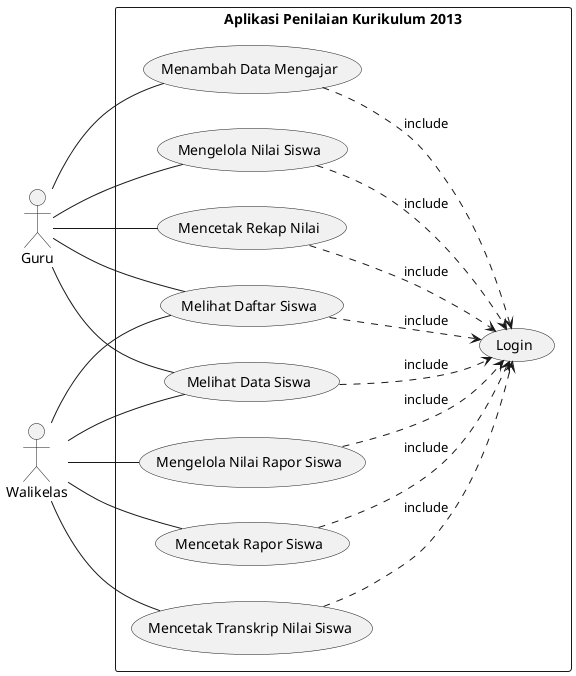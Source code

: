 @startuml
Left to Right Direction
skinParam packageStyle rectangle
actor Guru
actor Walikelas

rectangle "Aplikasi Penilaian Kurikulum 2013"{

    Guru -- (Menambah Data Mengajar)
    Guru -- (Melihat Daftar Siswa)
    Guru -- (Mengelola Nilai Siswa)
    Guru -- (Mencetak Rekap Nilai)
    Guru -- (Melihat Data Siswa)
    Walikelas -- (Melihat Daftar Siswa)
    Walikelas -- (Melihat Data Siswa)
    Walikelas -- (Mengelola Nilai Rapor Siswa)
    Walikelas -- (Mencetak Rapor Siswa)
    Walikelas -- (Mencetak Transkrip Nilai Siswa)

    (Menambah Data Mengajar)..> (Login) : include
    (Mengelola Nilai Siswa)..> (Login) : include
    (Mencetak Rekap Nilai)..> (Login) : include

    (Melihat Daftar Siswa)..> (Login) : include
    (Melihat Data Siswa)..> (Login) : include
    (Mengelola Nilai Rapor Siswa)..> (Login) : include
    (Mencetak Rapor Siswa)..> (Login) : include
    (Mencetak Transkrip Nilai Siswa)..> (Login) : include

}

@enduml